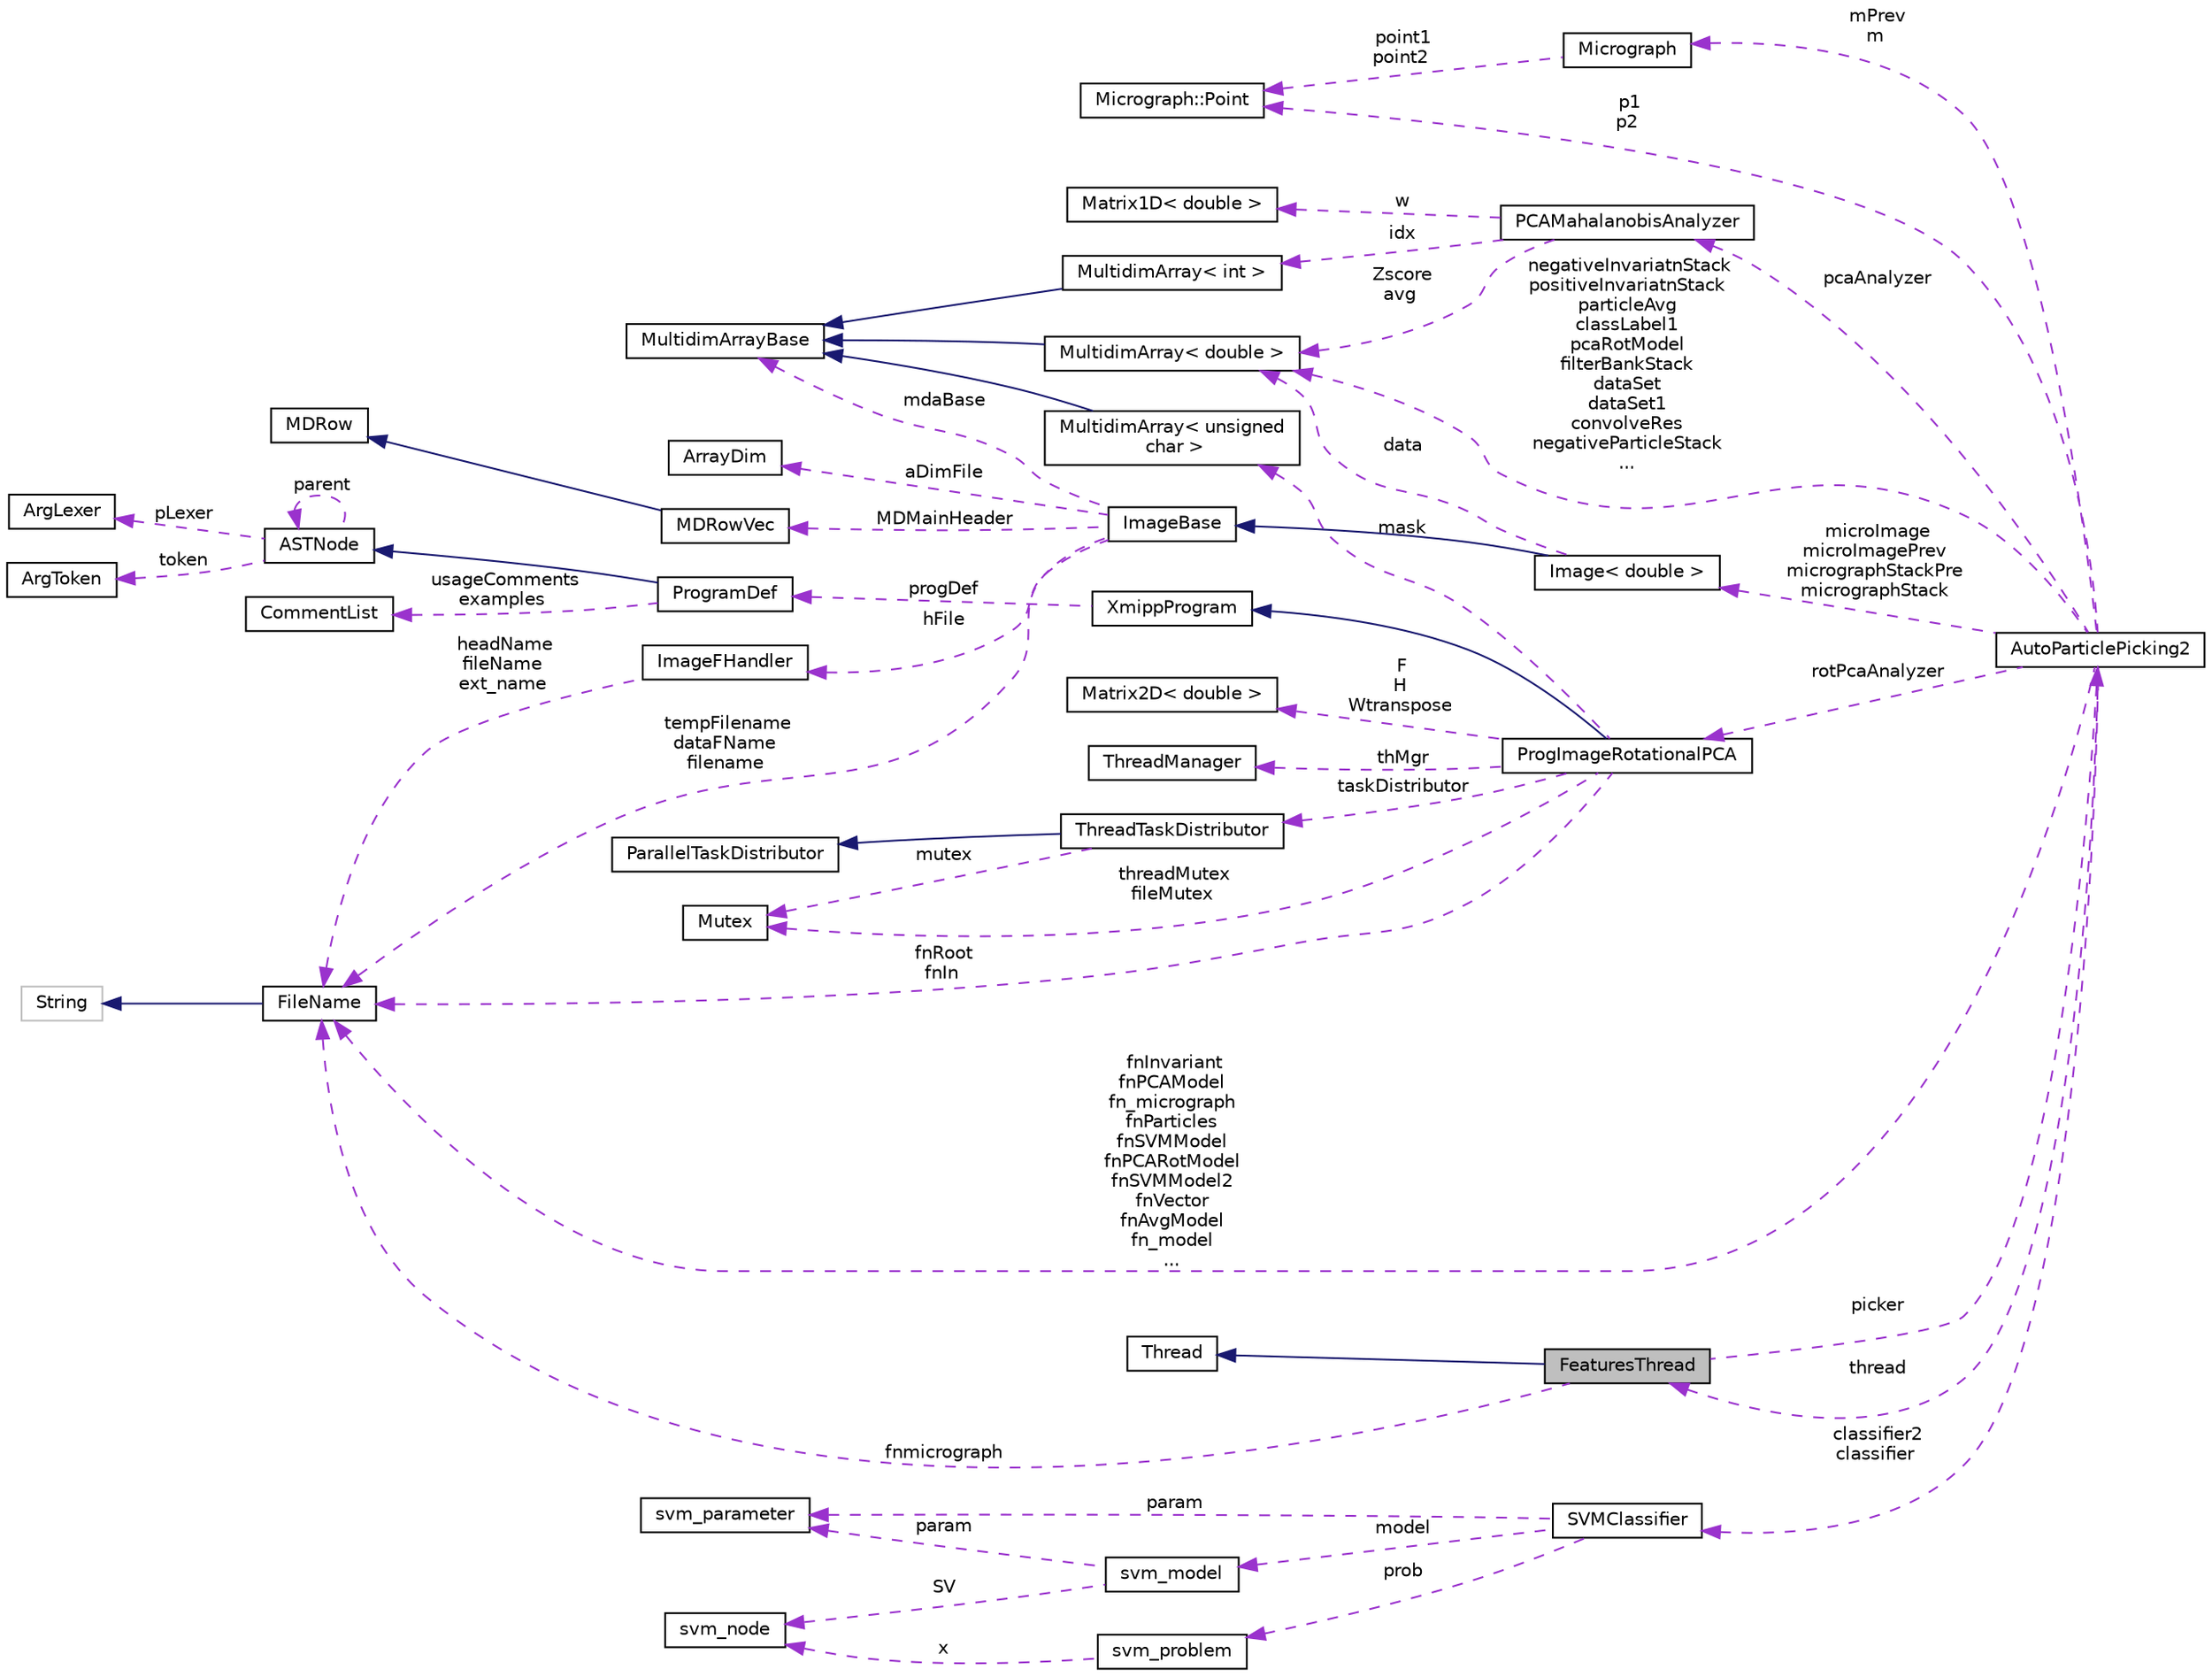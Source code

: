 digraph "FeaturesThread"
{
  edge [fontname="Helvetica",fontsize="10",labelfontname="Helvetica",labelfontsize="10"];
  node [fontname="Helvetica",fontsize="10",shape=record];
  rankdir="LR";
  Node2 [label="FeaturesThread",height=0.2,width=0.4,color="black", fillcolor="grey75", style="filled", fontcolor="black"];
  Node3 -> Node2 [dir="back",color="midnightblue",fontsize="10",style="solid",fontname="Helvetica"];
  Node3 [label="Thread",height=0.2,width=0.4,color="black", fillcolor="white", style="filled",URL="$classThread.html"];
  Node4 -> Node2 [dir="back",color="darkorchid3",fontsize="10",style="dashed",label=" picker" ,fontname="Helvetica"];
  Node4 [label="AutoParticlePicking2",height=0.2,width=0.4,color="black", fillcolor="white", style="filled",URL="$classAutoParticlePicking2.html"];
  Node5 -> Node4 [dir="back",color="darkorchid3",fontsize="10",style="dashed",label=" p1\np2" ,fontname="Helvetica"];
  Node5 [label="Micrograph::Point",height=0.2,width=0.4,color="black", fillcolor="white", style="filled",URL="$structMicrograph_1_1Point.html"];
  Node6 -> Node4 [dir="back",color="darkorchid3",fontsize="10",style="dashed",label=" pcaAnalyzer" ,fontname="Helvetica"];
  Node6 [label="PCAMahalanobisAnalyzer",height=0.2,width=0.4,color="black", fillcolor="white", style="filled",URL="$classPCAMahalanobisAnalyzer.html"];
  Node7 -> Node6 [dir="back",color="darkorchid3",fontsize="10",style="dashed",label=" w" ,fontname="Helvetica"];
  Node7 [label="Matrix1D\< double \>",height=0.2,width=0.4,color="black", fillcolor="white", style="filled",URL="$classMatrix1D.html"];
  Node8 -> Node6 [dir="back",color="darkorchid3",fontsize="10",style="dashed",label=" Zscore\navg" ,fontname="Helvetica"];
  Node8 [label="MultidimArray\< double \>",height=0.2,width=0.4,color="black", fillcolor="white", style="filled",URL="$classMultidimArray.html"];
  Node9 -> Node8 [dir="back",color="midnightblue",fontsize="10",style="solid",fontname="Helvetica"];
  Node9 [label="MultidimArrayBase",height=0.2,width=0.4,color="black", fillcolor="white", style="filled",URL="$classMultidimArrayBase.html"];
  Node10 -> Node6 [dir="back",color="darkorchid3",fontsize="10",style="dashed",label=" idx" ,fontname="Helvetica"];
  Node10 [label="MultidimArray\< int \>",height=0.2,width=0.4,color="black", fillcolor="white", style="filled",URL="$classMultidimArray.html"];
  Node9 -> Node10 [dir="back",color="midnightblue",fontsize="10",style="solid",fontname="Helvetica"];
  Node2 -> Node4 [dir="back",color="darkorchid3",fontsize="10",style="dashed",label=" thread" ,fontname="Helvetica"];
  Node11 -> Node4 [dir="back",color="darkorchid3",fontsize="10",style="dashed",label=" classifier2\nclassifier" ,fontname="Helvetica"];
  Node11 [label="SVMClassifier",height=0.2,width=0.4,color="black", fillcolor="white", style="filled",URL="$classSVMClassifier.html"];
  Node12 -> Node11 [dir="back",color="darkorchid3",fontsize="10",style="dashed",label=" prob" ,fontname="Helvetica"];
  Node12 [label="svm_problem",height=0.2,width=0.4,color="black", fillcolor="white", style="filled",URL="$structsvm__problem.html"];
  Node13 -> Node12 [dir="back",color="darkorchid3",fontsize="10",style="dashed",label=" x" ,fontname="Helvetica"];
  Node13 [label="svm_node",height=0.2,width=0.4,color="black", fillcolor="white", style="filled",URL="$structsvm__node.html"];
  Node14 -> Node11 [dir="back",color="darkorchid3",fontsize="10",style="dashed",label=" model" ,fontname="Helvetica"];
  Node14 [label="svm_model",height=0.2,width=0.4,color="black", fillcolor="white", style="filled",URL="$structsvm__model.html"];
  Node13 -> Node14 [dir="back",color="darkorchid3",fontsize="10",style="dashed",label=" SV" ,fontname="Helvetica"];
  Node15 -> Node14 [dir="back",color="darkorchid3",fontsize="10",style="dashed",label=" param" ,fontname="Helvetica"];
  Node15 [label="svm_parameter",height=0.2,width=0.4,color="black", fillcolor="white", style="filled",URL="$structsvm__parameter.html"];
  Node15 -> Node11 [dir="back",color="darkorchid3",fontsize="10",style="dashed",label=" param" ,fontname="Helvetica"];
  Node16 -> Node4 [dir="back",color="darkorchid3",fontsize="10",style="dashed",label=" mPrev\nm" ,fontname="Helvetica"];
  Node16 [label="Micrograph",height=0.2,width=0.4,color="black", fillcolor="white", style="filled",URL="$classMicrograph.html"];
  Node5 -> Node16 [dir="back",color="darkorchid3",fontsize="10",style="dashed",label=" point1\npoint2" ,fontname="Helvetica"];
  Node17 -> Node4 [dir="back",color="darkorchid3",fontsize="10",style="dashed",label=" rotPcaAnalyzer" ,fontname="Helvetica"];
  Node17 [label="ProgImageRotationalPCA",height=0.2,width=0.4,color="black", fillcolor="white", style="filled",URL="$classProgImageRotationalPCA.html"];
  Node18 -> Node17 [dir="back",color="midnightblue",fontsize="10",style="solid",fontname="Helvetica"];
  Node18 [label="XmippProgram",height=0.2,width=0.4,color="black", fillcolor="white", style="filled",URL="$classXmippProgram.html"];
  Node19 -> Node18 [dir="back",color="darkorchid3",fontsize="10",style="dashed",label=" progDef" ,fontname="Helvetica"];
  Node19 [label="ProgramDef",height=0.2,width=0.4,color="black", fillcolor="white", style="filled",URL="$classProgramDef.html"];
  Node20 -> Node19 [dir="back",color="midnightblue",fontsize="10",style="solid",fontname="Helvetica"];
  Node20 [label="ASTNode",height=0.2,width=0.4,color="black", fillcolor="white", style="filled",URL="$classASTNode.html"];
  Node21 -> Node20 [dir="back",color="darkorchid3",fontsize="10",style="dashed",label=" token" ,fontname="Helvetica"];
  Node21 [label="ArgToken",height=0.2,width=0.4,color="black", fillcolor="white", style="filled",URL="$classArgToken.html"];
  Node22 -> Node20 [dir="back",color="darkorchid3",fontsize="10",style="dashed",label=" pLexer" ,fontname="Helvetica"];
  Node22 [label="ArgLexer",height=0.2,width=0.4,color="black", fillcolor="white", style="filled",URL="$classArgLexer.html"];
  Node20 -> Node20 [dir="back",color="darkorchid3",fontsize="10",style="dashed",label=" parent" ,fontname="Helvetica"];
  Node23 -> Node19 [dir="back",color="darkorchid3",fontsize="10",style="dashed",label=" usageComments\nexamples" ,fontname="Helvetica"];
  Node23 [label="CommentList",height=0.2,width=0.4,color="black", fillcolor="white", style="filled",URL="$classCommentList.html"];
  Node24 -> Node17 [dir="back",color="darkorchid3",fontsize="10",style="dashed",label=" F\nH\nWtranspose" ,fontname="Helvetica"];
  Node24 [label="Matrix2D\< double \>",height=0.2,width=0.4,color="black", fillcolor="white", style="filled",URL="$classMatrix2D.html"];
  Node25 -> Node17 [dir="back",color="darkorchid3",fontsize="10",style="dashed",label=" thMgr" ,fontname="Helvetica"];
  Node25 [label="ThreadManager",height=0.2,width=0.4,color="black", fillcolor="white", style="filled",URL="$classThreadManager.html"];
  Node26 -> Node17 [dir="back",color="darkorchid3",fontsize="10",style="dashed",label=" threadMutex\nfileMutex" ,fontname="Helvetica"];
  Node26 [label="Mutex",height=0.2,width=0.4,color="black", fillcolor="white", style="filled",URL="$classMutex.html"];
  Node27 -> Node17 [dir="back",color="darkorchid3",fontsize="10",style="dashed",label=" taskDistributor" ,fontname="Helvetica"];
  Node27 [label="ThreadTaskDistributor",height=0.2,width=0.4,color="black", fillcolor="white", style="filled",URL="$classThreadTaskDistributor.html"];
  Node28 -> Node27 [dir="back",color="midnightblue",fontsize="10",style="solid",fontname="Helvetica"];
  Node28 [label="ParallelTaskDistributor",height=0.2,width=0.4,color="black", fillcolor="white", style="filled",URL="$classParallelTaskDistributor.html"];
  Node26 -> Node27 [dir="back",color="darkorchid3",fontsize="10",style="dashed",label=" mutex" ,fontname="Helvetica"];
  Node29 -> Node17 [dir="back",color="darkorchid3",fontsize="10",style="dashed",label=" mask" ,fontname="Helvetica"];
  Node29 [label="MultidimArray\< unsigned\l char \>",height=0.2,width=0.4,color="black", fillcolor="white", style="filled",URL="$classMultidimArray.html"];
  Node9 -> Node29 [dir="back",color="midnightblue",fontsize="10",style="solid",fontname="Helvetica"];
  Node30 -> Node17 [dir="back",color="darkorchid3",fontsize="10",style="dashed",label=" fnRoot\nfnIn" ,fontname="Helvetica"];
  Node30 [label="FileName",height=0.2,width=0.4,color="black", fillcolor="white", style="filled",URL="$classFileName.html"];
  Node31 -> Node30 [dir="back",color="midnightblue",fontsize="10",style="solid",fontname="Helvetica"];
  Node31 [label="String",height=0.2,width=0.4,color="grey75", fillcolor="white", style="filled"];
  Node32 -> Node4 [dir="back",color="darkorchid3",fontsize="10",style="dashed",label=" microImage\nmicroImagePrev\nmicrographStackPre\nmicrographStack" ,fontname="Helvetica"];
  Node32 [label="Image\< double \>",height=0.2,width=0.4,color="black", fillcolor="white", style="filled",URL="$classImage.html"];
  Node33 -> Node32 [dir="back",color="midnightblue",fontsize="10",style="solid",fontname="Helvetica"];
  Node33 [label="ImageBase",height=0.2,width=0.4,color="black", fillcolor="white", style="filled",URL="$classImageBase.html",tooltip="Image base class. "];
  Node9 -> Node33 [dir="back",color="darkorchid3",fontsize="10",style="dashed",label=" mdaBase" ,fontname="Helvetica"];
  Node34 -> Node33 [dir="back",color="darkorchid3",fontsize="10",style="dashed",label=" MDMainHeader" ,fontname="Helvetica"];
  Node34 [label="MDRowVec",height=0.2,width=0.4,color="black", fillcolor="white", style="filled",URL="$classMDRowVec.html"];
  Node35 -> Node34 [dir="back",color="midnightblue",fontsize="10",style="solid",fontname="Helvetica"];
  Node35 [label="MDRow",height=0.2,width=0.4,color="black", fillcolor="white", style="filled",URL="$classMDRow.html"];
  Node36 -> Node33 [dir="back",color="darkorchid3",fontsize="10",style="dashed",label=" hFile" ,fontname="Helvetica"];
  Node36 [label="ImageFHandler",height=0.2,width=0.4,color="black", fillcolor="white", style="filled",URL="$structImageFHandler.html"];
  Node30 -> Node36 [dir="back",color="darkorchid3",fontsize="10",style="dashed",label=" headName\nfileName\next_name" ,fontname="Helvetica"];
  Node37 -> Node33 [dir="back",color="darkorchid3",fontsize="10",style="dashed",label=" aDimFile" ,fontname="Helvetica"];
  Node37 [label="ArrayDim",height=0.2,width=0.4,color="black", fillcolor="white", style="filled",URL="$structArrayDim.html"];
  Node30 -> Node33 [dir="back",color="darkorchid3",fontsize="10",style="dashed",label=" tempFilename\ndataFName\nfilename" ,fontname="Helvetica"];
  Node8 -> Node32 [dir="back",color="darkorchid3",fontsize="10",style="dashed",label=" data" ,fontname="Helvetica"];
  Node8 -> Node4 [dir="back",color="darkorchid3",fontsize="10",style="dashed",label=" negativeInvariatnStack\npositiveInvariatnStack\nparticleAvg\nclassLabel1\npcaRotModel\nfilterBankStack\ndataSet\ndataSet1\nconvolveRes\nnegativeParticleStack\n..." ,fontname="Helvetica"];
  Node30 -> Node4 [dir="back",color="darkorchid3",fontsize="10",style="dashed",label=" fnInvariant\nfnPCAModel\nfn_micrograph\nfnParticles\nfnSVMModel\nfnPCARotModel\nfnSVMModel2\nfnVector\nfnAvgModel\nfn_model\n..." ,fontname="Helvetica"];
  Node30 -> Node2 [dir="back",color="darkorchid3",fontsize="10",style="dashed",label=" fnmicrograph" ,fontname="Helvetica"];
}
